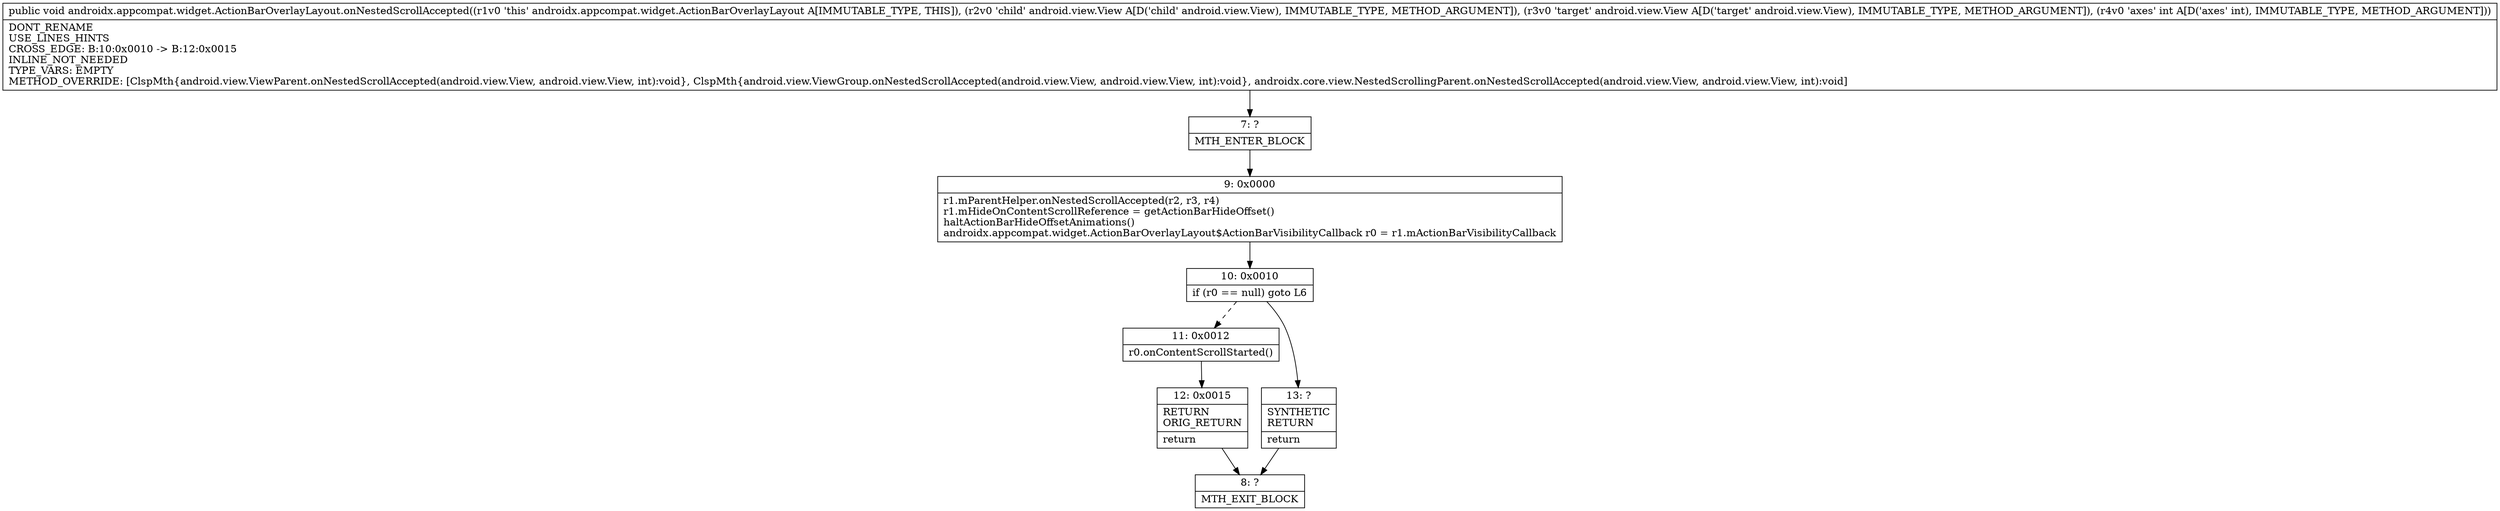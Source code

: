 digraph "CFG forandroidx.appcompat.widget.ActionBarOverlayLayout.onNestedScrollAccepted(Landroid\/view\/View;Landroid\/view\/View;I)V" {
Node_7 [shape=record,label="{7\:\ ?|MTH_ENTER_BLOCK\l}"];
Node_9 [shape=record,label="{9\:\ 0x0000|r1.mParentHelper.onNestedScrollAccepted(r2, r3, r4)\lr1.mHideOnContentScrollReference = getActionBarHideOffset()\lhaltActionBarHideOffsetAnimations()\landroidx.appcompat.widget.ActionBarOverlayLayout$ActionBarVisibilityCallback r0 = r1.mActionBarVisibilityCallback\l}"];
Node_10 [shape=record,label="{10\:\ 0x0010|if (r0 == null) goto L6\l}"];
Node_11 [shape=record,label="{11\:\ 0x0012|r0.onContentScrollStarted()\l}"];
Node_12 [shape=record,label="{12\:\ 0x0015|RETURN\lORIG_RETURN\l|return\l}"];
Node_8 [shape=record,label="{8\:\ ?|MTH_EXIT_BLOCK\l}"];
Node_13 [shape=record,label="{13\:\ ?|SYNTHETIC\lRETURN\l|return\l}"];
MethodNode[shape=record,label="{public void androidx.appcompat.widget.ActionBarOverlayLayout.onNestedScrollAccepted((r1v0 'this' androidx.appcompat.widget.ActionBarOverlayLayout A[IMMUTABLE_TYPE, THIS]), (r2v0 'child' android.view.View A[D('child' android.view.View), IMMUTABLE_TYPE, METHOD_ARGUMENT]), (r3v0 'target' android.view.View A[D('target' android.view.View), IMMUTABLE_TYPE, METHOD_ARGUMENT]), (r4v0 'axes' int A[D('axes' int), IMMUTABLE_TYPE, METHOD_ARGUMENT]))  | DONT_RENAME\lUSE_LINES_HINTS\lCROSS_EDGE: B:10:0x0010 \-\> B:12:0x0015\lINLINE_NOT_NEEDED\lTYPE_VARS: EMPTY\lMETHOD_OVERRIDE: [ClspMth\{android.view.ViewParent.onNestedScrollAccepted(android.view.View, android.view.View, int):void\}, ClspMth\{android.view.ViewGroup.onNestedScrollAccepted(android.view.View, android.view.View, int):void\}, androidx.core.view.NestedScrollingParent.onNestedScrollAccepted(android.view.View, android.view.View, int):void]\l}"];
MethodNode -> Node_7;Node_7 -> Node_9;
Node_9 -> Node_10;
Node_10 -> Node_11[style=dashed];
Node_10 -> Node_13;
Node_11 -> Node_12;
Node_12 -> Node_8;
Node_13 -> Node_8;
}

